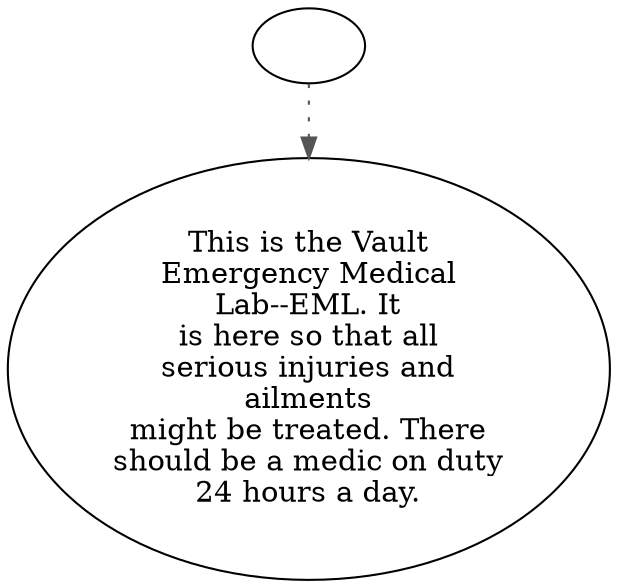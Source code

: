digraph VALTMED {
  "start" [style=filled       fillcolor="#FFFFFF"       color="#000000"]
  "start" -> "spatial_p_proc" [style=dotted color="#555555"]
  "start" [label=""]
  "spatial_p_proc" [style=filled       fillcolor="#FFFFFF"       color="#000000"]
  "spatial_p_proc" [label="This is the Vault\nEmergency Medical\nLab--EML. It\nis here so that all\nserious injuries and\nailments\nmight be treated. There\nshould be a medic on duty\n24 hours a day."]
}